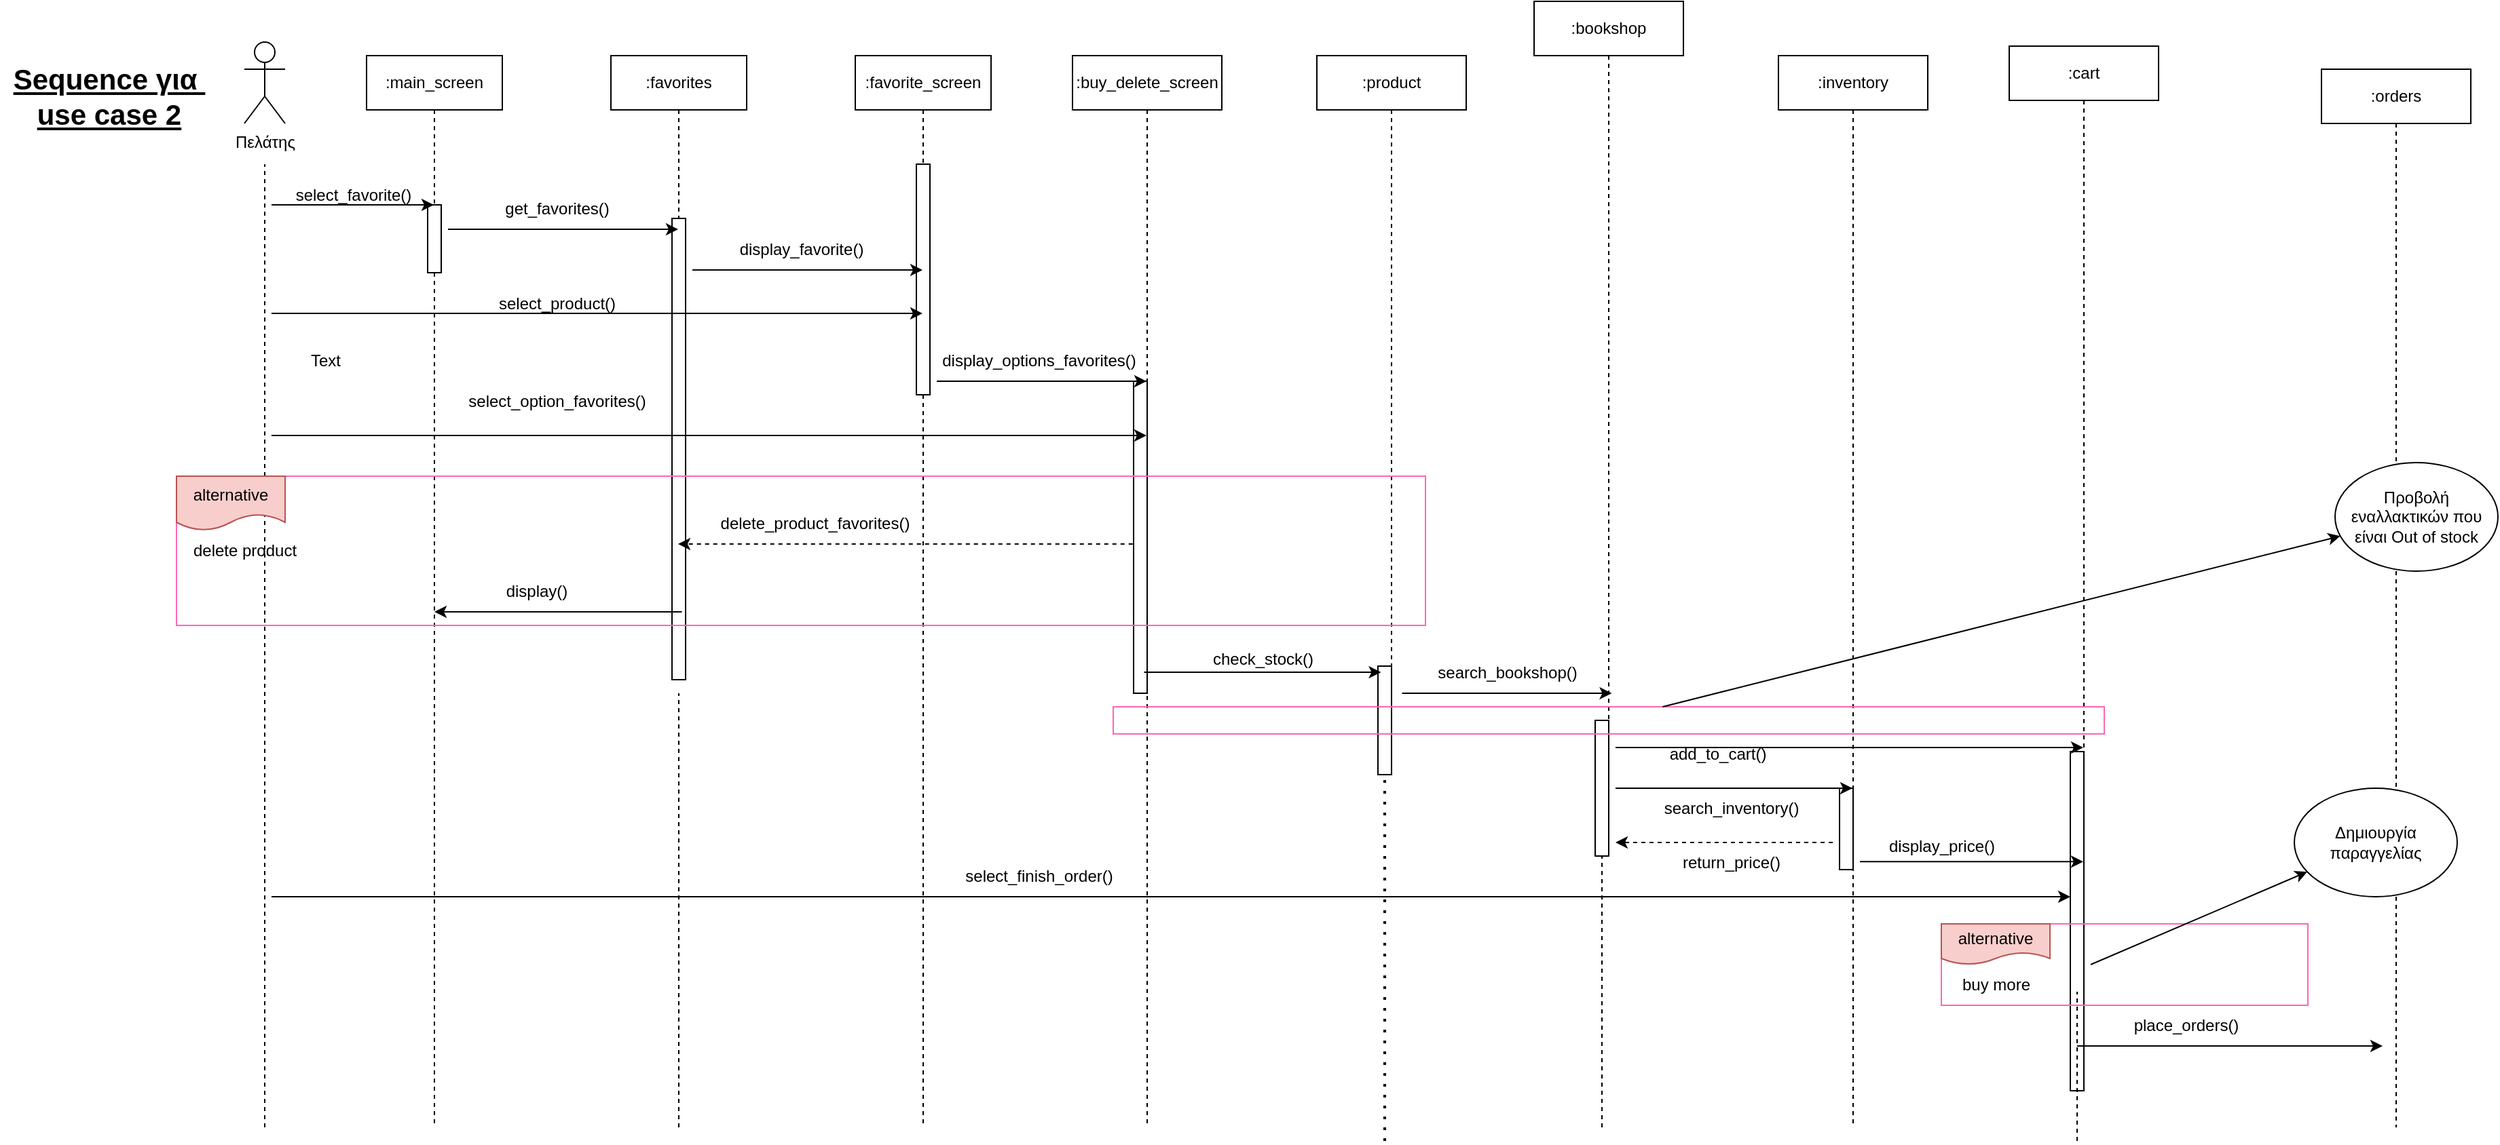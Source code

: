 <mxfile version="24.3.1" type="google">
  <diagram name="Page-1" id="2YBvvXClWsGukQMizWep">
    <mxGraphModel grid="1" page="1" gridSize="10" guides="1" tooltips="1" connect="1" arrows="1" fold="1" pageScale="1" pageWidth="850" pageHeight="1100" math="0" shadow="0">
      <root>
        <mxCell id="0" />
        <mxCell id="1" parent="0" />
        <mxCell id="aM9ryv3xv72pqoxQDRHE-1" value=":main_screen" style="shape=umlLifeline;perimeter=lifelinePerimeter;whiteSpace=wrap;html=1;container=0;dropTarget=0;collapsible=0;recursiveResize=0;outlineConnect=0;portConstraint=eastwest;newEdgeStyle={&quot;edgeStyle&quot;:&quot;elbowEdgeStyle&quot;,&quot;elbow&quot;:&quot;vertical&quot;,&quot;curved&quot;:0,&quot;rounded&quot;:0};" vertex="1" parent="1">
          <mxGeometry x="120" y="50" width="100" height="790" as="geometry" />
        </mxCell>
        <mxCell id="aM9ryv3xv72pqoxQDRHE-2" value="" style="html=1;points=[];perimeter=orthogonalPerimeter;outlineConnect=0;targetShapes=umlLifeline;portConstraint=eastwest;newEdgeStyle={&quot;edgeStyle&quot;:&quot;elbowEdgeStyle&quot;,&quot;elbow&quot;:&quot;vertical&quot;,&quot;curved&quot;:0,&quot;rounded&quot;:0};" vertex="1" parent="aM9ryv3xv72pqoxQDRHE-1">
          <mxGeometry x="45" y="110" width="10" height="50" as="geometry" />
        </mxCell>
        <mxCell id="aM9ryv3xv72pqoxQDRHE-5" value=":favorites" style="shape=umlLifeline;perimeter=lifelinePerimeter;whiteSpace=wrap;html=1;container=0;dropTarget=0;collapsible=0;recursiveResize=0;outlineConnect=0;portConstraint=eastwest;newEdgeStyle={&quot;edgeStyle&quot;:&quot;elbowEdgeStyle&quot;,&quot;elbow&quot;:&quot;vertical&quot;,&quot;curved&quot;:0,&quot;rounded&quot;:0};" vertex="1" parent="1">
          <mxGeometry x="300" y="50" width="100" height="460" as="geometry" />
        </mxCell>
        <mxCell id="aM9ryv3xv72pqoxQDRHE-6" value="" style="html=1;points=[];perimeter=orthogonalPerimeter;outlineConnect=0;targetShapes=umlLifeline;portConstraint=eastwest;newEdgeStyle={&quot;edgeStyle&quot;:&quot;elbowEdgeStyle&quot;,&quot;elbow&quot;:&quot;vertical&quot;,&quot;curved&quot;:0,&quot;rounded&quot;:0};" vertex="1" parent="aM9ryv3xv72pqoxQDRHE-5">
          <mxGeometry x="45" y="120" width="10" height="340" as="geometry" />
        </mxCell>
        <mxCell id="zpIUWs2bYKSunlIERRQk-4" value="Πελάτης" style="shape=umlActor;verticalLabelPosition=bottom;verticalAlign=top;html=1;outlineConnect=0;" vertex="1" parent="1">
          <mxGeometry x="30" y="40" width="30" height="60" as="geometry" />
        </mxCell>
        <mxCell id="zpIUWs2bYKSunlIERRQk-6" value=":favorite_screen" style="shape=umlLifeline;perimeter=lifelinePerimeter;whiteSpace=wrap;html=1;container=0;dropTarget=0;collapsible=0;recursiveResize=0;outlineConnect=0;portConstraint=eastwest;newEdgeStyle={&quot;edgeStyle&quot;:&quot;elbowEdgeStyle&quot;,&quot;elbow&quot;:&quot;vertical&quot;,&quot;curved&quot;:0,&quot;rounded&quot;:0};" vertex="1" parent="1">
          <mxGeometry x="480" y="50" width="100" height="790" as="geometry" />
        </mxCell>
        <mxCell id="zpIUWs2bYKSunlIERRQk-7" value="" style="html=1;points=[];perimeter=orthogonalPerimeter;outlineConnect=0;targetShapes=umlLifeline;portConstraint=eastwest;newEdgeStyle={&quot;edgeStyle&quot;:&quot;elbowEdgeStyle&quot;,&quot;elbow&quot;:&quot;vertical&quot;,&quot;curved&quot;:0,&quot;rounded&quot;:0};" vertex="1" parent="zpIUWs2bYKSunlIERRQk-6">
          <mxGeometry x="45" y="80" width="10" height="170" as="geometry" />
        </mxCell>
        <mxCell id="zpIUWs2bYKSunlIERRQk-9" value=":buy_delete_screen" style="shape=umlLifeline;perimeter=lifelinePerimeter;whiteSpace=wrap;html=1;container=0;dropTarget=0;collapsible=0;recursiveResize=0;outlineConnect=0;portConstraint=eastwest;newEdgeStyle={&quot;edgeStyle&quot;:&quot;elbowEdgeStyle&quot;,&quot;elbow&quot;:&quot;vertical&quot;,&quot;curved&quot;:0,&quot;rounded&quot;:0};" vertex="1" parent="1">
          <mxGeometry x="640" y="50" width="110" height="790" as="geometry" />
        </mxCell>
        <mxCell id="zpIUWs2bYKSunlIERRQk-10" value="" style="html=1;points=[];perimeter=orthogonalPerimeter;outlineConnect=0;targetShapes=umlLifeline;portConstraint=eastwest;newEdgeStyle={&quot;edgeStyle&quot;:&quot;elbowEdgeStyle&quot;,&quot;elbow&quot;:&quot;vertical&quot;,&quot;curved&quot;:0,&quot;rounded&quot;:0};" vertex="1" parent="zpIUWs2bYKSunlIERRQk-9">
          <mxGeometry x="45" y="240" width="10" height="230" as="geometry" />
        </mxCell>
        <mxCell id="zpIUWs2bYKSunlIERRQk-12" value="" style="endArrow=none;dashed=1;html=1;rounded=0;" edge="1" parent="1">
          <mxGeometry width="50" height="50" relative="1" as="geometry">
            <mxPoint x="45" y="840" as="sourcePoint" />
            <mxPoint x="45" y="130" as="targetPoint" />
          </mxGeometry>
        </mxCell>
        <mxCell id="zpIUWs2bYKSunlIERRQk-13" value="" style="endArrow=classic;html=1;rounded=0;" edge="1" parent="1" target="aM9ryv3xv72pqoxQDRHE-1">
          <mxGeometry width="50" height="50" relative="1" as="geometry">
            <mxPoint x="50" y="160" as="sourcePoint" />
            <mxPoint x="100" y="110" as="targetPoint" />
          </mxGeometry>
        </mxCell>
        <mxCell id="zpIUWs2bYKSunlIERRQk-14" value="select_favorite()" style="text;html=1;align=center;verticalAlign=middle;resizable=0;points=[];autosize=1;strokeColor=none;fillColor=none;" vertex="1" parent="1">
          <mxGeometry x="55" y="138" width="110" height="30" as="geometry" />
        </mxCell>
        <mxCell id="zpIUWs2bYKSunlIERRQk-15" value="" style="endArrow=classic;html=1;rounded=0;" edge="1" parent="1" target="aM9ryv3xv72pqoxQDRHE-5">
          <mxGeometry width="50" height="50" relative="1" as="geometry">
            <mxPoint x="180" y="178" as="sourcePoint" />
            <mxPoint x="230" y="128" as="targetPoint" />
          </mxGeometry>
        </mxCell>
        <mxCell id="zpIUWs2bYKSunlIERRQk-16" value="get_favorites()" style="text;html=1;align=center;verticalAlign=middle;resizable=0;points=[];autosize=1;strokeColor=none;fillColor=none;" vertex="1" parent="1">
          <mxGeometry x="210" y="148" width="100" height="30" as="geometry" />
        </mxCell>
        <mxCell id="zpIUWs2bYKSunlIERRQk-17" value="display_favorite()" style="text;html=1;align=center;verticalAlign=middle;resizable=0;points=[];autosize=1;strokeColor=none;fillColor=none;" vertex="1" parent="1">
          <mxGeometry x="385" y="178" width="110" height="30" as="geometry" />
        </mxCell>
        <mxCell id="zpIUWs2bYKSunlIERRQk-18" value="" style="endArrow=classic;html=1;rounded=0;" edge="1" parent="1" target="zpIUWs2bYKSunlIERRQk-6">
          <mxGeometry width="50" height="50" relative="1" as="geometry">
            <mxPoint x="50" y="240" as="sourcePoint" />
            <mxPoint x="100" y="190" as="targetPoint" />
          </mxGeometry>
        </mxCell>
        <mxCell id="zpIUWs2bYKSunlIERRQk-19" value="select_product()" style="text;html=1;align=center;verticalAlign=middle;resizable=0;points=[];autosize=1;strokeColor=none;fillColor=none;" vertex="1" parent="1">
          <mxGeometry x="205" y="218" width="110" height="30" as="geometry" />
        </mxCell>
        <mxCell id="zpIUWs2bYKSunlIERRQk-23" value=":product" style="shape=umlLifeline;perimeter=lifelinePerimeter;whiteSpace=wrap;html=1;container=0;dropTarget=0;collapsible=0;recursiveResize=0;outlineConnect=0;portConstraint=eastwest;newEdgeStyle={&quot;edgeStyle&quot;:&quot;elbowEdgeStyle&quot;,&quot;elbow&quot;:&quot;vertical&quot;,&quot;curved&quot;:0,&quot;rounded&quot;:0};" vertex="1" parent="1">
          <mxGeometry x="820" y="50" width="110" height="530" as="geometry" />
        </mxCell>
        <mxCell id="zpIUWs2bYKSunlIERRQk-24" value="" style="html=1;points=[];perimeter=orthogonalPerimeter;outlineConnect=0;targetShapes=umlLifeline;portConstraint=eastwest;newEdgeStyle={&quot;edgeStyle&quot;:&quot;elbowEdgeStyle&quot;,&quot;elbow&quot;:&quot;vertical&quot;,&quot;curved&quot;:0,&quot;rounded&quot;:0};" vertex="1" parent="zpIUWs2bYKSunlIERRQk-23">
          <mxGeometry x="45" y="450" width="10" height="80" as="geometry" />
        </mxCell>
        <mxCell id="zpIUWs2bYKSunlIERRQk-26" value=":bookshop" style="shape=umlLifeline;perimeter=lifelinePerimeter;whiteSpace=wrap;html=1;container=0;dropTarget=0;collapsible=0;recursiveResize=0;outlineConnect=0;portConstraint=eastwest;newEdgeStyle={&quot;edgeStyle&quot;:&quot;elbowEdgeStyle&quot;,&quot;elbow&quot;:&quot;vertical&quot;,&quot;curved&quot;:0,&quot;rounded&quot;:0};" vertex="1" parent="1">
          <mxGeometry x="980" y="10" width="110" height="630" as="geometry" />
        </mxCell>
        <mxCell id="zpIUWs2bYKSunlIERRQk-27" value="" style="html=1;points=[];perimeter=orthogonalPerimeter;outlineConnect=0;targetShapes=umlLifeline;portConstraint=eastwest;newEdgeStyle={&quot;edgeStyle&quot;:&quot;elbowEdgeStyle&quot;,&quot;elbow&quot;:&quot;vertical&quot;,&quot;curved&quot;:0,&quot;rounded&quot;:0};" vertex="1" parent="zpIUWs2bYKSunlIERRQk-26">
          <mxGeometry x="45" y="530" width="10" height="100" as="geometry" />
        </mxCell>
        <mxCell id="zpIUWs2bYKSunlIERRQk-29" value=":inventory" style="shape=umlLifeline;perimeter=lifelinePerimeter;whiteSpace=wrap;html=1;container=0;dropTarget=0;collapsible=0;recursiveResize=0;outlineConnect=0;portConstraint=eastwest;newEdgeStyle={&quot;edgeStyle&quot;:&quot;elbowEdgeStyle&quot;,&quot;elbow&quot;:&quot;vertical&quot;,&quot;curved&quot;:0,&quot;rounded&quot;:0};" vertex="1" parent="1">
          <mxGeometry x="1160" y="50" width="110" height="790" as="geometry" />
        </mxCell>
        <mxCell id="zpIUWs2bYKSunlIERRQk-30" value="" style="html=1;points=[];perimeter=orthogonalPerimeter;outlineConnect=0;targetShapes=umlLifeline;portConstraint=eastwest;newEdgeStyle={&quot;edgeStyle&quot;:&quot;elbowEdgeStyle&quot;,&quot;elbow&quot;:&quot;vertical&quot;,&quot;curved&quot;:0,&quot;rounded&quot;:0};" vertex="1" parent="zpIUWs2bYKSunlIERRQk-29">
          <mxGeometry x="45" y="540" width="10" height="60" as="geometry" />
        </mxCell>
        <mxCell id="zpIUWs2bYKSunlIERRQk-32" value=":cart" style="shape=umlLifeline;perimeter=lifelinePerimeter;whiteSpace=wrap;html=1;container=0;dropTarget=0;collapsible=0;recursiveResize=0;outlineConnect=0;portConstraint=eastwest;newEdgeStyle={&quot;edgeStyle&quot;:&quot;elbowEdgeStyle&quot;,&quot;elbow&quot;:&quot;vertical&quot;,&quot;curved&quot;:0,&quot;rounded&quot;:0};" vertex="1" parent="1">
          <mxGeometry x="1330" y="43" width="110" height="770" as="geometry" />
        </mxCell>
        <mxCell id="zpIUWs2bYKSunlIERRQk-33" value="" style="html=1;points=[];perimeter=orthogonalPerimeter;outlineConnect=0;targetShapes=umlLifeline;portConstraint=eastwest;newEdgeStyle={&quot;edgeStyle&quot;:&quot;elbowEdgeStyle&quot;,&quot;elbow&quot;:&quot;vertical&quot;,&quot;curved&quot;:0,&quot;rounded&quot;:0};" vertex="1" parent="zpIUWs2bYKSunlIERRQk-32">
          <mxGeometry x="45" y="520" width="10" height="250" as="geometry" />
        </mxCell>
        <mxCell id="zpIUWs2bYKSunlIERRQk-38" value="" style="endArrow=classic;html=1;rounded=0;" edge="1" parent="1" target="zpIUWs2bYKSunlIERRQk-9">
          <mxGeometry width="50" height="50" relative="1" as="geometry">
            <mxPoint x="540" y="290" as="sourcePoint" />
            <mxPoint x="590" y="240" as="targetPoint" />
          </mxGeometry>
        </mxCell>
        <mxCell id="zpIUWs2bYKSunlIERRQk-39" value="display_options_favorites()" style="text;html=1;align=center;verticalAlign=middle;resizable=0;points=[];autosize=1;strokeColor=none;fillColor=none;" vertex="1" parent="1">
          <mxGeometry x="530" y="260" width="170" height="30" as="geometry" />
        </mxCell>
        <mxCell id="zpIUWs2bYKSunlIERRQk-40" value="" style="edgeStyle=none;orthogonalLoop=1;jettySize=auto;html=1;rounded=0;" edge="1" parent="1">
          <mxGeometry width="100" relative="1" as="geometry">
            <mxPoint x="50" y="330" as="sourcePoint" />
            <mxPoint x="694.5" y="330" as="targetPoint" />
            <Array as="points" />
          </mxGeometry>
        </mxCell>
        <mxCell id="zpIUWs2bYKSunlIERRQk-41" value="select_option_favorites()" style="text;html=1;align=center;verticalAlign=middle;resizable=0;points=[];autosize=1;strokeColor=none;fillColor=none;" vertex="1" parent="1">
          <mxGeometry x="185" y="290" width="150" height="30" as="geometry" />
        </mxCell>
        <mxCell id="zpIUWs2bYKSunlIERRQk-42" value="" style="edgeStyle=none;orthogonalLoop=1;jettySize=auto;html=1;rounded=0;" edge="1" parent="1" target="aM9ryv3xv72pqoxQDRHE-1">
          <mxGeometry width="100" relative="1" as="geometry">
            <mxPoint x="352.25" y="460" as="sourcePoint" />
            <mxPoint x="227.75" y="460" as="targetPoint" />
            <Array as="points">
              <mxPoint x="242.75" y="460" />
            </Array>
          </mxGeometry>
        </mxCell>
        <mxCell id="zpIUWs2bYKSunlIERRQk-43" value="display()" style="text;html=1;align=center;verticalAlign=middle;resizable=0;points=[];autosize=1;strokeColor=none;fillColor=none;" vertex="1" parent="1">
          <mxGeometry x="210" y="430" width="70" height="30" as="geometry" />
        </mxCell>
        <mxCell id="zpIUWs2bYKSunlIERRQk-46" value="" style="edgeStyle=none;orthogonalLoop=1;jettySize=auto;html=1;rounded=0;" edge="1" parent="1">
          <mxGeometry width="100" relative="1" as="geometry">
            <mxPoint x="692.75" y="504.5" as="sourcePoint" />
            <mxPoint x="867.25" y="504.5" as="targetPoint" />
            <Array as="points">
              <mxPoint x="762.75" y="504.5" />
            </Array>
          </mxGeometry>
        </mxCell>
        <mxCell id="zpIUWs2bYKSunlIERRQk-47" value="check_stock()" style="text;html=1;align=center;verticalAlign=middle;resizable=0;points=[];autosize=1;strokeColor=none;fillColor=none;" vertex="1" parent="1">
          <mxGeometry x="730" y="480" width="100" height="30" as="geometry" />
        </mxCell>
        <mxCell id="zpIUWs2bYKSunlIERRQk-48" value="" style="edgeStyle=none;orthogonalLoop=1;jettySize=auto;html=1;rounded=0;" edge="1" parent="1">
          <mxGeometry width="100" relative="1" as="geometry">
            <mxPoint x="882.75" y="520" as="sourcePoint" />
            <mxPoint x="1037.25" y="520" as="targetPoint" />
            <Array as="points" />
          </mxGeometry>
        </mxCell>
        <mxCell id="zpIUWs2bYKSunlIERRQk-49" value="search_bookshop()" style="text;html=1;align=center;verticalAlign=middle;resizable=0;points=[];autosize=1;strokeColor=none;fillColor=none;" vertex="1" parent="1">
          <mxGeometry x="895" y="490" width="130" height="30" as="geometry" />
        </mxCell>
        <mxCell id="zpIUWs2bYKSunlIERRQk-51" value="search_inventory()" style="text;html=1;align=center;verticalAlign=middle;resizable=0;points=[];autosize=1;strokeColor=none;fillColor=none;" vertex="1" parent="1">
          <mxGeometry x="1065" y="590" width="120" height="30" as="geometry" />
        </mxCell>
        <mxCell id="zpIUWs2bYKSunlIERRQk-52" value="" style="edgeStyle=none;orthogonalLoop=1;jettySize=auto;html=1;rounded=0;strokeColor=none;" edge="1" parent="1" source="zpIUWs2bYKSunlIERRQk-29">
          <mxGeometry width="100" relative="1" as="geometry">
            <mxPoint x="1090" y="660" as="sourcePoint" />
            <mxPoint x="1044.5" y="660" as="targetPoint" />
            <Array as="points" />
          </mxGeometry>
        </mxCell>
        <mxCell id="zpIUWs2bYKSunlIERRQk-53" value="" style="edgeStyle=none;orthogonalLoop=1;jettySize=auto;html=1;rounded=0;dashed=1;" edge="1" parent="1">
          <mxGeometry width="100" relative="1" as="geometry">
            <mxPoint x="1200" y="630" as="sourcePoint" />
            <mxPoint x="1040" y="630" as="targetPoint" />
            <Array as="points" />
          </mxGeometry>
        </mxCell>
        <mxCell id="zpIUWs2bYKSunlIERRQk-54" value="return_price()" style="text;html=1;align=center;verticalAlign=middle;resizable=0;points=[];autosize=1;strokeColor=none;fillColor=none;" vertex="1" parent="1">
          <mxGeometry x="1075" y="630" width="100" height="30" as="geometry" />
        </mxCell>
        <mxCell id="zpIUWs2bYKSunlIERRQk-56" value="" style="edgeStyle=none;orthogonalLoop=1;jettySize=auto;html=1;rounded=0;" edge="1" parent="1" target="zpIUWs2bYKSunlIERRQk-29">
          <mxGeometry width="100" relative="1" as="geometry">
            <mxPoint x="1040" y="590" as="sourcePoint" />
            <mxPoint x="1140" y="590" as="targetPoint" />
            <Array as="points" />
          </mxGeometry>
        </mxCell>
        <mxCell id="zpIUWs2bYKSunlIERRQk-57" value="" style="edgeStyle=none;orthogonalLoop=1;jettySize=auto;html=1;rounded=0;" edge="1" parent="1" target="zpIUWs2bYKSunlIERRQk-32">
          <mxGeometry width="100" relative="1" as="geometry">
            <mxPoint x="1040" y="560" as="sourcePoint" />
            <mxPoint x="980" y="560" as="targetPoint" />
            <Array as="points" />
          </mxGeometry>
        </mxCell>
        <mxCell id="zpIUWs2bYKSunlIERRQk-58" value="add_to_cart()" style="text;html=1;align=center;verticalAlign=middle;resizable=0;points=[];autosize=1;strokeColor=none;fillColor=none;" vertex="1" parent="1">
          <mxGeometry x="1070" y="550" width="90" height="30" as="geometry" />
        </mxCell>
        <mxCell id="zpIUWs2bYKSunlIERRQk-61" value="" style="endArrow=none;dashed=1;html=1;rounded=0;" edge="1" parent="1">
          <mxGeometry width="50" height="50" relative="1" as="geometry">
            <mxPoint x="350" y="840" as="sourcePoint" />
            <mxPoint x="350" y="520" as="targetPoint" />
          </mxGeometry>
        </mxCell>
        <mxCell id="zpIUWs2bYKSunlIERRQk-62" value="" style="endArrow=none;dashed=1;html=1;dashPattern=1 3;strokeWidth=2;rounded=0;" edge="1" parent="1">
          <mxGeometry width="50" height="50" relative="1" as="geometry">
            <mxPoint x="870" y="850" as="sourcePoint" />
            <mxPoint x="870" y="580" as="targetPoint" />
          </mxGeometry>
        </mxCell>
        <mxCell id="zpIUWs2bYKSunlIERRQk-63" value="" style="endArrow=none;dashed=1;html=1;rounded=0;" edge="1" parent="1">
          <mxGeometry width="50" height="50" relative="1" as="geometry">
            <mxPoint x="1030" y="840" as="sourcePoint" />
            <mxPoint x="1030" y="640" as="targetPoint" />
          </mxGeometry>
        </mxCell>
        <mxCell id="zpIUWs2bYKSunlIERRQk-64" value="" style="endArrow=none;dashed=1;html=1;rounded=0;" edge="1" parent="1">
          <mxGeometry width="50" height="50" relative="1" as="geometry">
            <mxPoint x="1380" y="850" as="sourcePoint" />
            <mxPoint x="1380" y="740" as="targetPoint" />
          </mxGeometry>
        </mxCell>
        <mxCell id="zpIUWs2bYKSunlIERRQk-67" value="" style="edgeStyle=none;orthogonalLoop=1;jettySize=auto;html=1;rounded=0;dashed=1;" edge="1" parent="1">
          <mxGeometry width="100" relative="1" as="geometry">
            <mxPoint x="684.37" y="410" as="sourcePoint" />
            <mxPoint x="349.5" y="410" as="targetPoint" />
            <Array as="points" />
          </mxGeometry>
        </mxCell>
        <mxCell id="zpIUWs2bYKSunlIERRQk-45" value="delete_product_favorites()" style="text;html=1;align=center;verticalAlign=middle;resizable=0;points=[];autosize=1;strokeColor=none;fillColor=none;" vertex="1" parent="1">
          <mxGeometry x="370" y="380" width="160" height="30" as="geometry" />
        </mxCell>
        <mxCell id="zpIUWs2bYKSunlIERRQk-69" value="" style="rounded=0;whiteSpace=wrap;html=1;fillColor=none;strokeColor=#FF66B3;" vertex="1" parent="1">
          <mxGeometry x="-20" y="360" width="920" height="110" as="geometry" />
        </mxCell>
        <mxCell id="zpIUWs2bYKSunlIERRQk-70" value="alternative" style="shape=document;whiteSpace=wrap;html=1;boundedLbl=1;fillColor=#f8cecc;strokeColor=#b85450;" vertex="1" parent="1">
          <mxGeometry x="-20" y="360" width="80" height="40" as="geometry" />
        </mxCell>
        <mxCell id="zpIUWs2bYKSunlIERRQk-71" value="delete product" style="text;html=1;align=center;verticalAlign=middle;resizable=0;points=[];autosize=1;strokeColor=none;fillColor=none;" vertex="1" parent="1">
          <mxGeometry x="-20" y="400" width="100" height="30" as="geometry" />
        </mxCell>
        <mxCell id="UkukFAz4V1A8mVQKl4wG-1" value="" style="edgeStyle=none;orthogonalLoop=1;jettySize=auto;html=1;rounded=0;" edge="1" parent="1" target="zpIUWs2bYKSunlIERRQk-6">
          <mxGeometry width="100" relative="1" as="geometry">
            <mxPoint x="360" y="208" as="sourcePoint" />
            <mxPoint x="460" y="208" as="targetPoint" />
            <Array as="points" />
          </mxGeometry>
        </mxCell>
        <mxCell id="UkukFAz4V1A8mVQKl4wG-3" value="" style="edgeStyle=none;orthogonalLoop=1;jettySize=auto;html=1;rounded=0;" edge="1" parent="1" target="zpIUWs2bYKSunlIERRQk-33">
          <mxGeometry width="100" relative="1" as="geometry">
            <mxPoint x="50" y="670" as="sourcePoint" />
            <mxPoint x="660" y="680" as="targetPoint" />
            <Array as="points" />
          </mxGeometry>
        </mxCell>
        <mxCell id="UkukFAz4V1A8mVQKl4wG-4" value="select_finish_order()" style="text;html=1;align=center;verticalAlign=middle;resizable=0;points=[];autosize=1;strokeColor=none;fillColor=none;" vertex="1" parent="1">
          <mxGeometry x="550" y="640" width="130" height="30" as="geometry" />
        </mxCell>
        <mxCell id="UkukFAz4V1A8mVQKl4wG-5" value="" style="rounded=0;whiteSpace=wrap;html=1;fillColor=none;strokeColor=#FF66B3;" vertex="1" parent="1">
          <mxGeometry x="1280" y="690" width="270" height="60" as="geometry" />
        </mxCell>
        <mxCell id="zpIUWs2bYKSunlIERRQk-35" value=":orders" style="shape=umlLifeline;perimeter=lifelinePerimeter;whiteSpace=wrap;html=1;container=0;dropTarget=0;collapsible=0;recursiveResize=0;outlineConnect=0;portConstraint=eastwest;newEdgeStyle={&quot;edgeStyle&quot;:&quot;elbowEdgeStyle&quot;,&quot;elbow&quot;:&quot;vertical&quot;,&quot;curved&quot;:0,&quot;rounded&quot;:0};" vertex="1" parent="1">
          <mxGeometry x="1560" y="60" width="110" height="780" as="geometry" />
        </mxCell>
        <mxCell id="zpIUWs2bYKSunlIERRQk-60" value="place_orders()" style="text;html=1;align=center;verticalAlign=middle;resizable=0;points=[];autosize=1;strokeColor=none;fillColor=none;" vertex="1" parent="1">
          <mxGeometry x="1410" y="750" width="100" height="30" as="geometry" />
        </mxCell>
        <mxCell id="UkukFAz4V1A8mVQKl4wG-8" value="alternative" style="shape=document;whiteSpace=wrap;html=1;boundedLbl=1;fillColor=#f8cecc;strokeColor=#b85450;" vertex="1" parent="1">
          <mxGeometry x="1280" y="690" width="80" height="30" as="geometry" />
        </mxCell>
        <mxCell id="UkukFAz4V1A8mVQKl4wG-9" value="" style="edgeStyle=none;orthogonalLoop=1;jettySize=auto;html=1;rounded=0;" edge="1" parent="1">
          <mxGeometry width="100" relative="1" as="geometry">
            <mxPoint x="1380" y="780" as="sourcePoint" />
            <mxPoint x="1605" y="780" as="targetPoint" />
            <Array as="points" />
          </mxGeometry>
        </mxCell>
        <mxCell id="UkukFAz4V1A8mVQKl4wG-10" value="buy more" style="text;html=1;align=center;verticalAlign=middle;resizable=0;points=[];autosize=1;strokeColor=none;fillColor=none;" vertex="1" parent="1">
          <mxGeometry x="1285" y="720" width="70" height="30" as="geometry" />
        </mxCell>
        <mxCell id="UkukFAz4V1A8mVQKl4wG-11" value="" style="endArrow=classic;html=1;rounded=0;" edge="1" parent="1" target="UkukFAz4V1A8mVQKl4wG-12">
          <mxGeometry width="50" height="50" relative="1" as="geometry">
            <mxPoint x="1390" y="720" as="sourcePoint" />
            <mxPoint x="1600" y="630" as="targetPoint" />
          </mxGeometry>
        </mxCell>
        <mxCell id="UkukFAz4V1A8mVQKl4wG-12" value="Δημιουργία παραγγελίας" style="ellipse;whiteSpace=wrap;html=1;" vertex="1" parent="1">
          <mxGeometry x="1540.0" y="590" width="120" height="80" as="geometry" />
        </mxCell>
        <mxCell id="UkukFAz4V1A8mVQKl4wG-13" value="" style="rounded=0;whiteSpace=wrap;html=1;fillColor=none;strokeColor=#FF66B3;" vertex="1" parent="1">
          <mxGeometry x="670" y="530" width="730" height="20" as="geometry" />
        </mxCell>
        <mxCell id="UkukFAz4V1A8mVQKl4wG-14" value="" style="endArrow=classic;html=1;rounded=0;" edge="1" parent="1" source="UkukFAz4V1A8mVQKl4wG-13" target="UkukFAz4V1A8mVQKl4wG-15">
          <mxGeometry width="50" height="50" relative="1" as="geometry">
            <mxPoint x="880.5" y="539" as="sourcePoint" />
            <mxPoint x="1600" y="430" as="targetPoint" />
          </mxGeometry>
        </mxCell>
        <mxCell id="UkukFAz4V1A8mVQKl4wG-15" value="Προβολή εναλλακτικών που είναι Out of stock" style="ellipse;whiteSpace=wrap;html=1;" vertex="1" parent="1">
          <mxGeometry x="1570.0" y="350" width="120" height="80" as="geometry" />
        </mxCell>
        <mxCell id="PTqZIFpzdcNs9bpUd44d-1" value="" style="edgeStyle=none;orthogonalLoop=1;jettySize=auto;html=1;rounded=0;" edge="1" parent="1" target="zpIUWs2bYKSunlIERRQk-32">
          <mxGeometry width="100" relative="1" as="geometry">
            <mxPoint x="1220" y="644.17" as="sourcePoint" />
            <mxPoint x="1320" y="644.17" as="targetPoint" />
            <Array as="points" />
          </mxGeometry>
        </mxCell>
        <mxCell id="PTqZIFpzdcNs9bpUd44d-2" value="display_price()" style="text;html=1;align=center;verticalAlign=middle;resizable=0;points=[];autosize=1;strokeColor=none;fillColor=none;" vertex="1" parent="1">
          <mxGeometry x="1230" y="618" width="100" height="30" as="geometry" />
        </mxCell>
        <mxCell id="PX7UdxkNLMSHrqpAKBsq-1" value="Text" style="text;html=1;align=center;verticalAlign=middle;whiteSpace=wrap;rounded=0;" vertex="1" parent="1">
          <mxGeometry x="60" y="260" width="60" height="30" as="geometry" />
        </mxCell>
        <mxCell id="PX7UdxkNLMSHrqpAKBsq-3" value="&lt;font style=&quot;font-size: 21px;&quot;&gt;&lt;u&gt;&lt;b&gt;Sequence για&amp;nbsp;&lt;/b&gt;&lt;/u&gt;&lt;/font&gt;&lt;div style=&quot;font-size: 21px;&quot;&gt;&lt;font style=&quot;font-size: 21px;&quot;&gt;&lt;u&gt;&lt;b&gt;use case 2&lt;/b&gt;&lt;/u&gt;&lt;/font&gt;&lt;/div&gt;" style="text;html=1;align=center;verticalAlign=middle;resizable=0;points=[];autosize=1;strokeColor=none;fillColor=none;" vertex="1" parent="1">
          <mxGeometry x="-150" y="50" width="160" height="60" as="geometry" />
        </mxCell>
      </root>
    </mxGraphModel>
  </diagram>
</mxfile>

